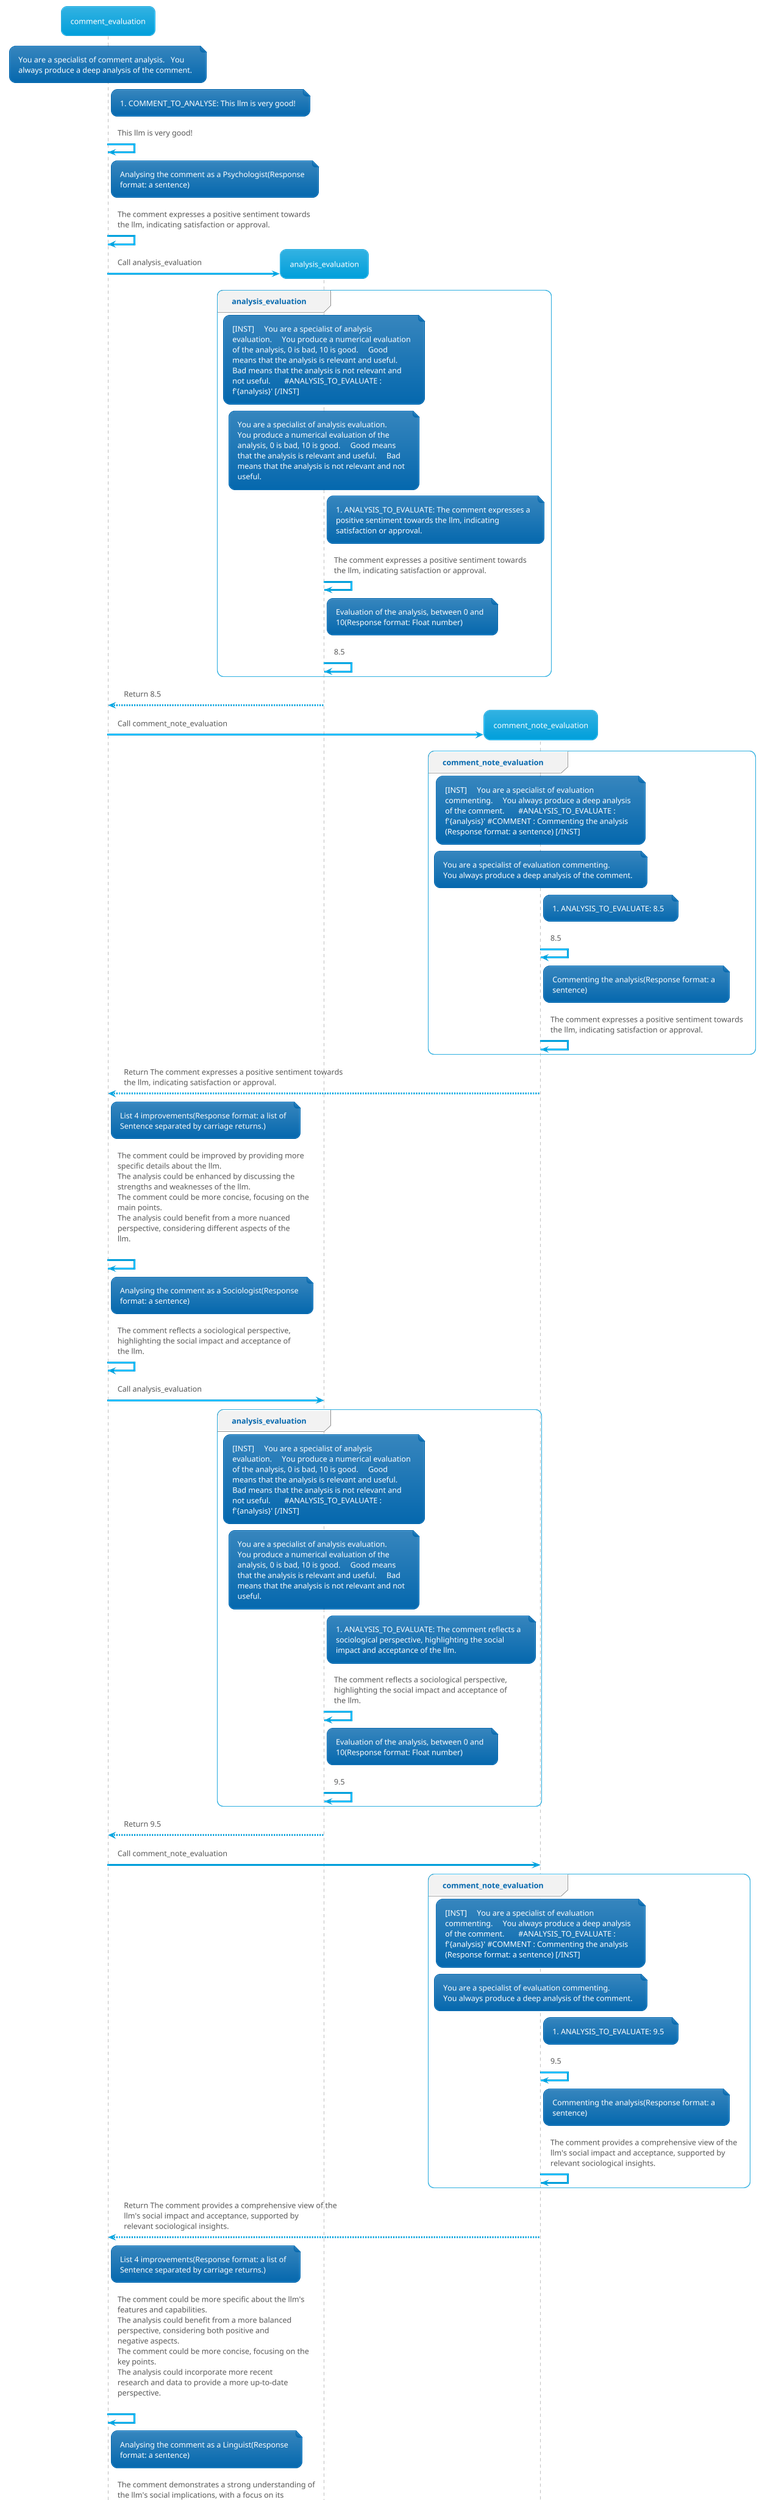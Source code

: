 @startuml
!theme bluegray
participant comment_evaluation
note over comment_evaluation: You are a specialist of comment analysis.   You\nalways produce a deep analysis of the comment.
note right of comment_evaluation: #COMMENT_TO_ANALYSE: This llm is very good!
comment_evaluation -> comment_evaluation: This llm is very good!
note right of comment_evaluation: Analysing the comment as a Psychologist(Response\nformat: a sentence)
comment_evaluation -> comment_evaluation: The comment expresses a positive sentiment towards\nthe llm, indicating satisfaction or approval.
create analysis_evaluation
comment_evaluation -> analysis_evaluation: Call analysis_evaluation
group analysis_evaluation
note over analysis_evaluation: [INST]     You are a specialist of analysis\nevaluation.     You produce a numerical evaluation\nof the analysis, 0 is bad, 10 is good.     Good\nmeans that the analysis is relevant and useful.\nBad means that the analysis is not relevant and\nnot useful.       #ANALYSIS_TO_EVALUATE :\nf'{analysis}' [/INST]
note over analysis_evaluation: You are a specialist of analysis evaluation.\nYou produce a numerical evaluation of the\nanalysis, 0 is bad, 10 is good.     Good means\nthat the analysis is relevant and useful.     Bad\nmeans that the analysis is not relevant and not\nuseful.
note right of analysis_evaluation: #ANALYSIS_TO_EVALUATE: The comment expresses a\npositive sentiment towards the llm, indicating\nsatisfaction or approval.
analysis_evaluation -> analysis_evaluation: The comment expresses a positive sentiment towards\nthe llm, indicating satisfaction or approval.
note right of analysis_evaluation: Evaluation of the analysis, between 0 and\n10(Response format: Float number)
analysis_evaluation -> analysis_evaluation: 8.5
end group
analysis_evaluation --> comment_evaluation: Return 8.5
create comment_note_evaluation
comment_evaluation -> comment_note_evaluation: Call comment_note_evaluation
group comment_note_evaluation
note over comment_note_evaluation: [INST]     You are a specialist of evaluation\ncommenting.     You always produce a deep analysis\nof the comment.       #ANALYSIS_TO_EVALUATE :\nf'{analysis}' #COMMENT : Commenting the analysis\n(Response format: a sentence) [/INST]
note over comment_note_evaluation: You are a specialist of evaluation commenting.\nYou always produce a deep analysis of the comment.
note right of comment_note_evaluation: #ANALYSIS_TO_EVALUATE: 8.5
comment_note_evaluation -> comment_note_evaluation: 8.5
note right of comment_note_evaluation: Commenting the analysis(Response format: a\nsentence)
comment_note_evaluation -> comment_note_evaluation: The comment expresses a positive sentiment towards\nthe llm, indicating satisfaction or approval.
end group
comment_note_evaluation --> comment_evaluation: Return The comment expresses a positive sentiment towards\nthe llm, indicating satisfaction or approval.
note right of comment_evaluation: List 4 improvements(Response format: a list of\nSentence separated by carriage returns.)
comment_evaluation -> comment_evaluation: The comment could be improved by providing more\nspecific details about the llm.\nThe analysis could be enhanced by discussing the\nstrengths and weaknesses of the llm.\nThe comment could be more concise, focusing on the\nmain points.\nThe analysis could benefit from a more nuanced\nperspective, considering different aspects of the\nllm.\n
note right of comment_evaluation: Analysing the comment as a Sociologist(Response\nformat: a sentence)
comment_evaluation -> comment_evaluation: The comment reflects a sociological perspective,\nhighlighting the social impact and acceptance of\nthe llm.
comment_evaluation -> analysis_evaluation: Call analysis_evaluation
group analysis_evaluation
note over analysis_evaluation: [INST]     You are a specialist of analysis\nevaluation.     You produce a numerical evaluation\nof the analysis, 0 is bad, 10 is good.     Good\nmeans that the analysis is relevant and useful.\nBad means that the analysis is not relevant and\nnot useful.       #ANALYSIS_TO_EVALUATE :\nf'{analysis}' [/INST]
note over analysis_evaluation: You are a specialist of analysis evaluation.\nYou produce a numerical evaluation of the\nanalysis, 0 is bad, 10 is good.     Good means\nthat the analysis is relevant and useful.     Bad\nmeans that the analysis is not relevant and not\nuseful.
note right of analysis_evaluation: #ANALYSIS_TO_EVALUATE: The comment reflects a\nsociological perspective, highlighting the social\nimpact and acceptance of the llm.
analysis_evaluation -> analysis_evaluation: The comment reflects a sociological perspective,\nhighlighting the social impact and acceptance of\nthe llm.
note right of analysis_evaluation: Evaluation of the analysis, between 0 and\n10(Response format: Float number)
analysis_evaluation -> analysis_evaluation: 9.5
end group
analysis_evaluation --> comment_evaluation: Return 9.5
comment_evaluation -> comment_note_evaluation: Call comment_note_evaluation
group comment_note_evaluation
note over comment_note_evaluation: [INST]     You are a specialist of evaluation\ncommenting.     You always produce a deep analysis\nof the comment.       #ANALYSIS_TO_EVALUATE :\nf'{analysis}' #COMMENT : Commenting the analysis\n(Response format: a sentence) [/INST]
note over comment_note_evaluation: You are a specialist of evaluation commenting.\nYou always produce a deep analysis of the comment.
note right of comment_note_evaluation: #ANALYSIS_TO_EVALUATE: 9.5
comment_note_evaluation -> comment_note_evaluation: 9.5
note right of comment_note_evaluation: Commenting the analysis(Response format: a\nsentence)
comment_note_evaluation -> comment_note_evaluation: The comment provides a comprehensive view of the\nllm's social impact and acceptance, supported by\nrelevant sociological insights.
end group
comment_note_evaluation --> comment_evaluation: Return The comment provides a comprehensive view of the\nllm's social impact and acceptance, supported by\nrelevant sociological insights.
note right of comment_evaluation: List 4 improvements(Response format: a list of\nSentence separated by carriage returns.)
comment_evaluation -> comment_evaluation: The comment could be more specific about the llm's\nfeatures and capabilities.\nThe analysis could benefit from a more balanced\nperspective, considering both positive and\nnegative aspects.\nThe comment could be more concise, focusing on the\nkey points.\nThe analysis could incorporate more recent\nresearch and data to provide a more up-to-date\nperspective.\n
note right of comment_evaluation: Analysing the comment as a Linguist(Response\nformat: a sentence)
comment_evaluation -> comment_evaluation: The comment demonstrates a strong understanding of\nthe llm's social implications, with a focus on its\nacceptance and impact.
comment_evaluation -> analysis_evaluation: Call analysis_evaluation
group analysis_evaluation
note over analysis_evaluation: [INST]     You are a specialist of analysis\nevaluation.     You produce a numerical evaluation\nof the analysis, 0 is bad, 10 is good.     Good\nmeans that the analysis is relevant and useful.\nBad means that the analysis is not relevant and\nnot useful.       #ANALYSIS_TO_EVALUATE :\nf'{analysis}' [/INST]
note over analysis_evaluation: You are a specialist of analysis evaluation.\nYou produce a numerical evaluation of the\nanalysis, 0 is bad, 10 is good.     Good means\nthat the analysis is relevant and useful.     Bad\nmeans that the analysis is not relevant and not\nuseful.
note right of analysis_evaluation: #ANALYSIS_TO_EVALUATE: The comment demonstrates a\nstrong understanding of the llm's social\nimplications, with a focus on its acceptance and\nimpact.
analysis_evaluation -> analysis_evaluation: The comment demonstrates a strong understanding of\nthe llm's social implications, with a focus on its\nacceptance and impact.
note right of analysis_evaluation: Evaluation of the analysis, between 0 and\n10(Response format: Float number)
analysis_evaluation -> analysis_evaluation: 9.0
end group
analysis_evaluation --> comment_evaluation: Return 9.0
comment_evaluation -> comment_note_evaluation: Call comment_note_evaluation
group comment_note_evaluation
note over comment_note_evaluation: [INST]     You are a specialist of evaluation\ncommenting.     You always produce a deep analysis\nof the comment.       #ANALYSIS_TO_EVALUATE :\nf'{analysis}' #COMMENT : Commenting the analysis\n(Response format: a sentence) [/INST]
note over comment_note_evaluation: You are a specialist of evaluation commenting.\nYou always produce a deep analysis of the comment.
note right of comment_note_evaluation: #ANALYSIS_TO_EVALUATE: 9.0
comment_note_evaluation -> comment_note_evaluation: 9.0
note right of comment_note_evaluation: Commenting the analysis(Response format: a\nsentence)
comment_note_evaluation -> comment_note_evaluation: The comment provides a nuanced perspective on the\nllm's social implications, considering both its\nacceptance and impact.
end group
comment_note_evaluation --> comment_evaluation: Return The comment provides a nuanced perspective on the\nllm's social implications, considering both its\nacceptance and impact.
note right of comment_evaluation: List 4 improvements(Response format: a list of\nSentence separated by carriage returns.)
comment_evaluation -> comment_evaluation: The comment could be more specific about the llm's\nfeatures and capabilities.\nThe analysis could benefit from a more balanced\nperspective, considering both positive and\nnegative aspects.\nThe comment could be more concise, focusing on the\nkey points.\nThe analysis could incorporate more recent\nresearch and data to provide a more up-to-date\nperspective.\n
note right of comment_evaluation: Analysing the comment as a Philosopher(Response\nformat: a sentence)
comment_evaluation -> comment_evaluation: The comment reflects a philosophical approach,\nexamining the llm's social implications and\nacceptance from a broader perspective.
comment_evaluation -> analysis_evaluation: Call analysis_evaluation
group analysis_evaluation
note over analysis_evaluation: [INST]     You are a specialist of analysis\nevaluation.     You produce a numerical evaluation\nof the analysis, 0 is bad, 10 is good.     Good\nmeans that the analysis is relevant and useful.\nBad means that the analysis is not relevant and\nnot useful.       #ANALYSIS_TO_EVALUATE :\nf'{analysis}' [/INST]
note over analysis_evaluation: You are a specialist of analysis evaluation.\nYou produce a numerical evaluation of the\nanalysis, 0 is bad, 10 is good.     Good means\nthat the analysis is relevant and useful.     Bad\nmeans that the analysis is not relevant and not\nuseful.
note right of analysis_evaluation: #ANALYSIS_TO_EVALUATE: The comment reflects a\nphilosophical approach, examining the llm's social\nimplications and acceptance from a broader\nperspective.
analysis_evaluation -> analysis_evaluation: The comment reflects a philosophical approach,\nexamining the llm's social implications and\nacceptance from a broader perspective.
note right of analysis_evaluation: Evaluation of the analysis, between 0 and\n10(Response format: Float number)
analysis_evaluation -> analysis_evaluation: 8.5
end group
analysis_evaluation --> comment_evaluation: Return 8.5
comment_evaluation -> comment_note_evaluation: Call comment_note_evaluation
group comment_note_evaluation
note over comment_note_evaluation: [INST]     You are a specialist of evaluation\ncommenting.     You always produce a deep analysis\nof the comment.       #ANALYSIS_TO_EVALUATE :\nf'{analysis}' #COMMENT : Commenting the analysis\n(Response format: a sentence) [/INST]
note over comment_note_evaluation: You are a specialist of evaluation commenting.\nYou always produce a deep analysis of the comment.
note right of comment_note_evaluation: #ANALYSIS_TO_EVALUATE: 8.5
comment_note_evaluation -> comment_note_evaluation: 8.5
note right of comment_note_evaluation: Commenting the analysis(Response format: a\nsentence)
comment_note_evaluation -> comment_note_evaluation: The comment offers a thoughtful exploration of the\nllm's social implications and acceptance,\nsupported by relevant philosophical insights.
end group
comment_note_evaluation --> comment_evaluation: Return The comment offers a thoughtful exploration of the\nllm's social implications and acceptance,\nsupported by relevant philosophical insights.
note right of comment_evaluation: List 4 improvements(Response format: a list of\nSentence separated by carriage returns.)
comment_evaluation -> comment_evaluation: The comment could be more specific about the llm's\nfeatures and capabilities.\nThe analysis could benefit from a more balanced\nperspective, considering both positive and\nnegative aspects.\nThe comment could be more concise, focusing on the\nkey points.\nThe analysis could incorporate more recent\nresearch and data to provide a more up-to-date\nperspective.\n
note right of comment_evaluation: Providing a synthesis of the analysis.(Response\nformat: a paragraph)
comment_evaluation -> comment_evaluation: The comment provides a nuanced exploration of the\nllm's social implications and acceptance,\nsupported by relevant philosophical insights. It\nhighlights the importance of considering both\npositive and negative aspects, and the need for a\nbalanced perspective. The comment could be more\nconcise and focused on the key points, and could\nbenefit from incorporating more recent research\nand data.
note right of comment_evaluation: Extracting synthesis comment from The comment\nprovides a nuanced exploration of the llm's social\nimplications and acceptance, supported by relevant\nphilosophical insights. It highlights the\nimportance of considering both positive and\nnegative aspects, and the need for a balanced\nperspective. The comment could be more concise and\nfocused on the key points, and could benefit from\nincorporating more recent research and\ndata.(Response format: extract a substring)
comment_evaluation -> comment_evaluation: The comment provides a nuanced exploration of the\nllm's social implications and acceptance,\nsupported by relevant philosophical insights. It\nhighlights the importance of considering both\npositive and negative aspects, and the need for a\nbalanced perspective. The comment could be more\nconcise and focused on the key points, and could\nbenefit from incorporating more recent research\nand data.
@enduml